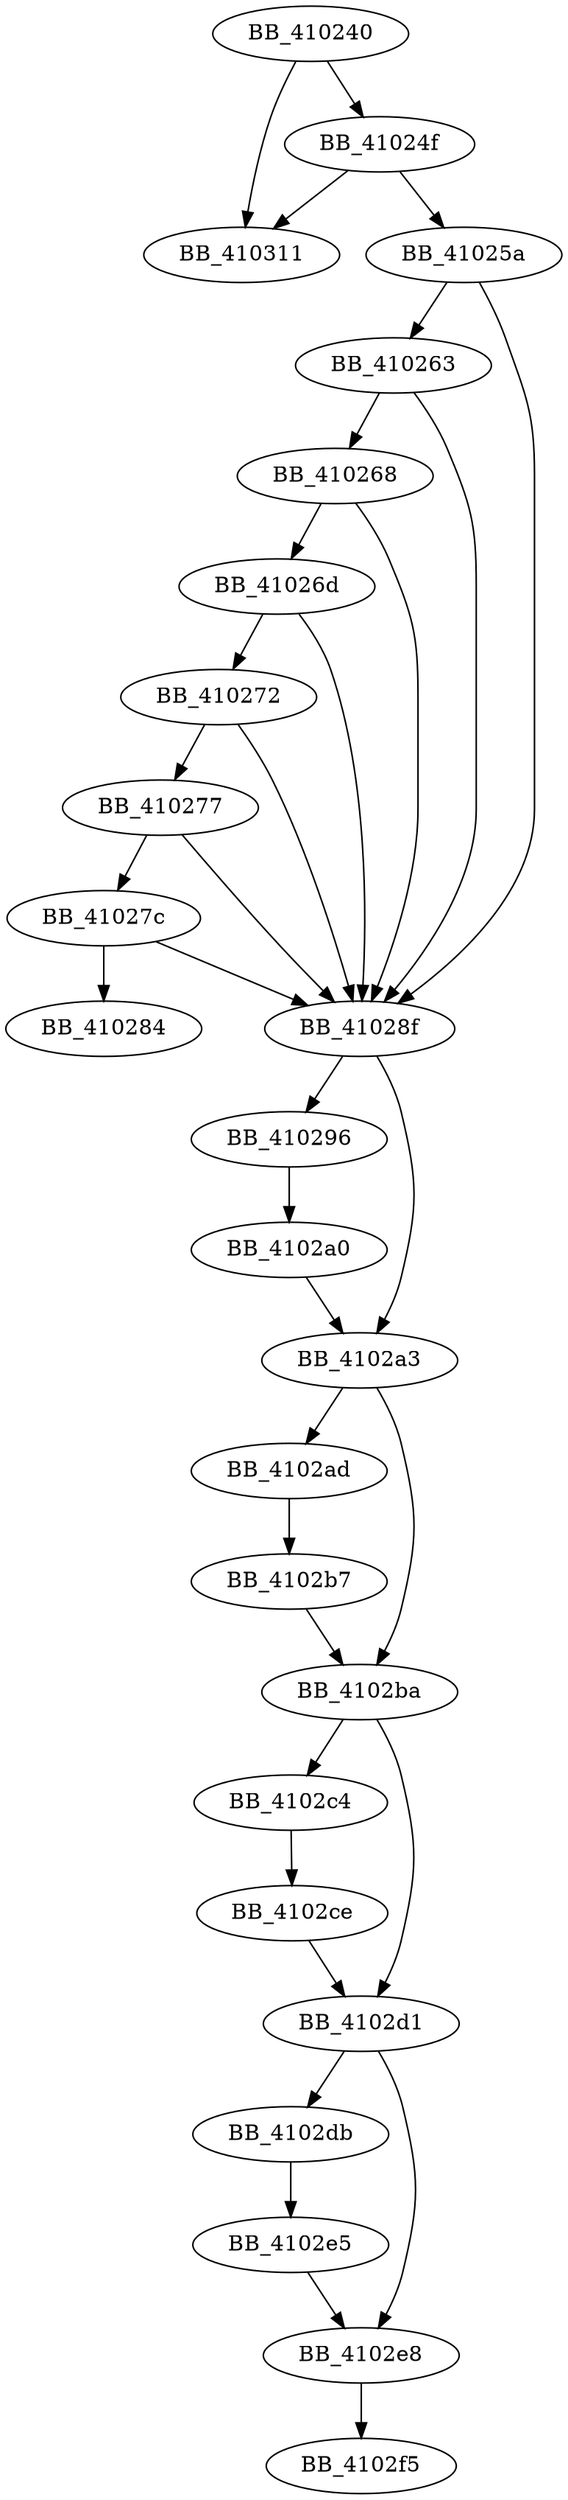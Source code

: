 DiGraph sub_410240{
BB_410240->BB_41024f
BB_410240->BB_410311
BB_41024f->BB_41025a
BB_41024f->BB_410311
BB_41025a->BB_410263
BB_41025a->BB_41028f
BB_410263->BB_410268
BB_410263->BB_41028f
BB_410268->BB_41026d
BB_410268->BB_41028f
BB_41026d->BB_410272
BB_41026d->BB_41028f
BB_410272->BB_410277
BB_410272->BB_41028f
BB_410277->BB_41027c
BB_410277->BB_41028f
BB_41027c->BB_410284
BB_41027c->BB_41028f
BB_41028f->BB_410296
BB_41028f->BB_4102a3
BB_410296->BB_4102a0
BB_4102a0->BB_4102a3
BB_4102a3->BB_4102ad
BB_4102a3->BB_4102ba
BB_4102ad->BB_4102b7
BB_4102b7->BB_4102ba
BB_4102ba->BB_4102c4
BB_4102ba->BB_4102d1
BB_4102c4->BB_4102ce
BB_4102ce->BB_4102d1
BB_4102d1->BB_4102db
BB_4102d1->BB_4102e8
BB_4102db->BB_4102e5
BB_4102e5->BB_4102e8
BB_4102e8->BB_4102f5
}
